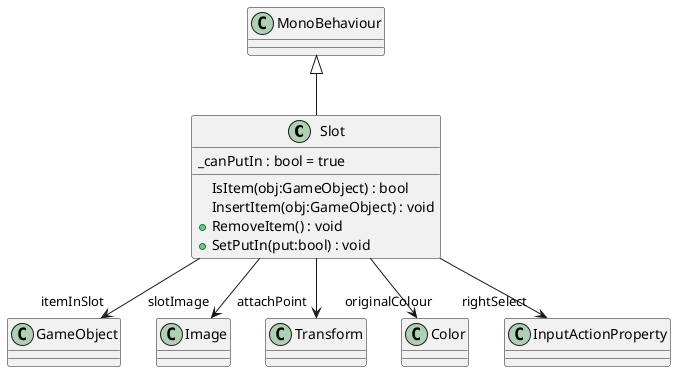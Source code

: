 @startuml
class Slot {
    _canPutIn : bool = true
    IsItem(obj:GameObject) : bool
    InsertItem(obj:GameObject) : void
    + RemoveItem() : void
    + SetPutIn(put:bool) : void
}
MonoBehaviour <|-- Slot
Slot --> "itemInSlot" GameObject
Slot --> "slotImage" Image
Slot --> "attachPoint" Transform
Slot --> "originalColour" Color
Slot --> "rightSelect" InputActionProperty
@enduml
